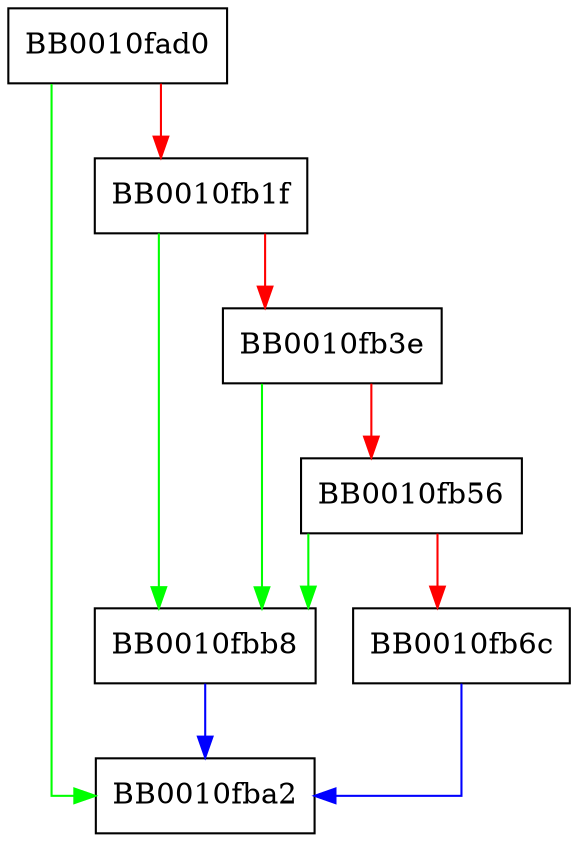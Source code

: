 digraph FUN_0010fad0 {
  node [shape="box"];
  graph [splines=ortho];
  BB0010fad0 -> BB0010fba2 [color="green"];
  BB0010fad0 -> BB0010fb1f [color="red"];
  BB0010fb1f -> BB0010fbb8 [color="green"];
  BB0010fb1f -> BB0010fb3e [color="red"];
  BB0010fb3e -> BB0010fbb8 [color="green"];
  BB0010fb3e -> BB0010fb56 [color="red"];
  BB0010fb56 -> BB0010fbb8 [color="green"];
  BB0010fb56 -> BB0010fb6c [color="red"];
  BB0010fb6c -> BB0010fba2 [color="blue"];
  BB0010fbb8 -> BB0010fba2 [color="blue"];
}